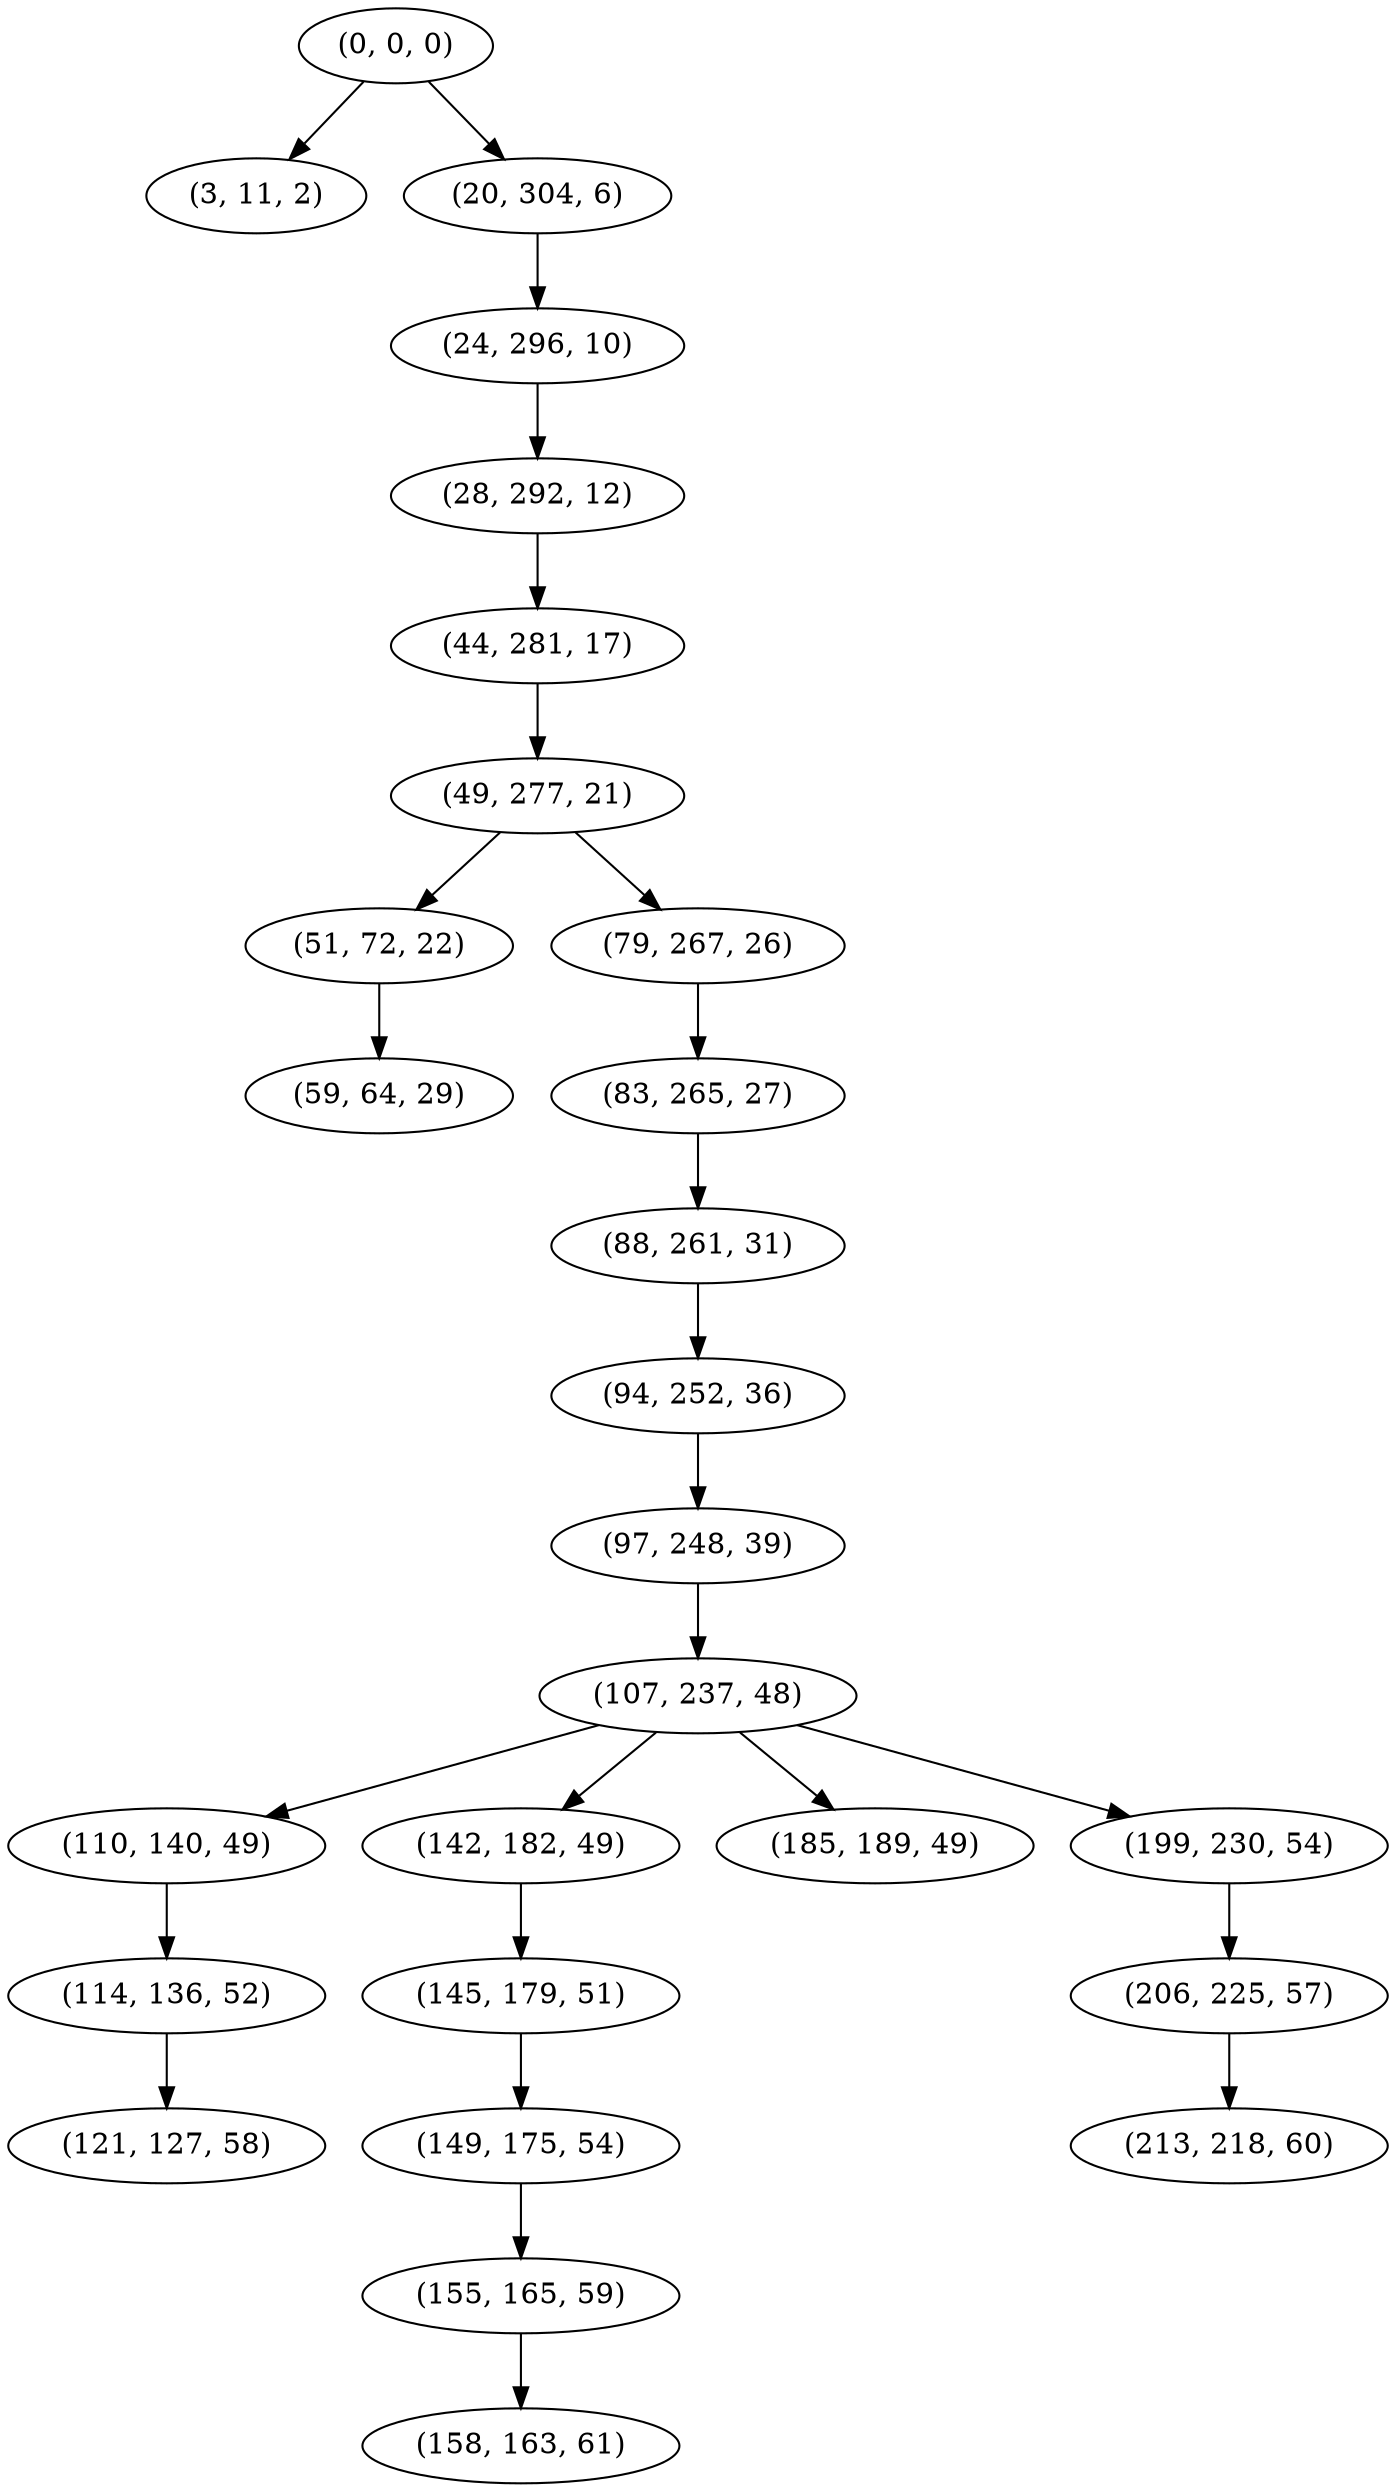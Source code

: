 digraph tree {
    "(0, 0, 0)";
    "(3, 11, 2)";
    "(20, 304, 6)";
    "(24, 296, 10)";
    "(28, 292, 12)";
    "(44, 281, 17)";
    "(49, 277, 21)";
    "(51, 72, 22)";
    "(59, 64, 29)";
    "(79, 267, 26)";
    "(83, 265, 27)";
    "(88, 261, 31)";
    "(94, 252, 36)";
    "(97, 248, 39)";
    "(107, 237, 48)";
    "(110, 140, 49)";
    "(114, 136, 52)";
    "(121, 127, 58)";
    "(142, 182, 49)";
    "(145, 179, 51)";
    "(149, 175, 54)";
    "(155, 165, 59)";
    "(158, 163, 61)";
    "(185, 189, 49)";
    "(199, 230, 54)";
    "(206, 225, 57)";
    "(213, 218, 60)";
    "(0, 0, 0)" -> "(3, 11, 2)";
    "(0, 0, 0)" -> "(20, 304, 6)";
    "(20, 304, 6)" -> "(24, 296, 10)";
    "(24, 296, 10)" -> "(28, 292, 12)";
    "(28, 292, 12)" -> "(44, 281, 17)";
    "(44, 281, 17)" -> "(49, 277, 21)";
    "(49, 277, 21)" -> "(51, 72, 22)";
    "(49, 277, 21)" -> "(79, 267, 26)";
    "(51, 72, 22)" -> "(59, 64, 29)";
    "(79, 267, 26)" -> "(83, 265, 27)";
    "(83, 265, 27)" -> "(88, 261, 31)";
    "(88, 261, 31)" -> "(94, 252, 36)";
    "(94, 252, 36)" -> "(97, 248, 39)";
    "(97, 248, 39)" -> "(107, 237, 48)";
    "(107, 237, 48)" -> "(110, 140, 49)";
    "(107, 237, 48)" -> "(142, 182, 49)";
    "(107, 237, 48)" -> "(185, 189, 49)";
    "(107, 237, 48)" -> "(199, 230, 54)";
    "(110, 140, 49)" -> "(114, 136, 52)";
    "(114, 136, 52)" -> "(121, 127, 58)";
    "(142, 182, 49)" -> "(145, 179, 51)";
    "(145, 179, 51)" -> "(149, 175, 54)";
    "(149, 175, 54)" -> "(155, 165, 59)";
    "(155, 165, 59)" -> "(158, 163, 61)";
    "(199, 230, 54)" -> "(206, 225, 57)";
    "(206, 225, 57)" -> "(213, 218, 60)";
}
